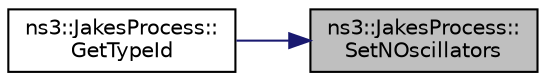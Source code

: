 digraph "ns3::JakesProcess::SetNOscillators"
{
 // LATEX_PDF_SIZE
  edge [fontname="Helvetica",fontsize="10",labelfontname="Helvetica",labelfontsize="10"];
  node [fontname="Helvetica",fontsize="10",shape=record];
  rankdir="RL";
  Node1 [label="ns3::JakesProcess::\lSetNOscillators",height=0.2,width=0.4,color="black", fillcolor="grey75", style="filled", fontcolor="black",tooltip="Set the number of Oscillators to use."];
  Node1 -> Node2 [dir="back",color="midnightblue",fontsize="10",style="solid",fontname="Helvetica"];
  Node2 [label="ns3::JakesProcess::\lGetTypeId",height=0.2,width=0.4,color="black", fillcolor="white", style="filled",URL="$classns3_1_1_jakes_process.html#ad91f96bbc00fc188c9495f8098062b9f",tooltip="Get the type ID."];
}
